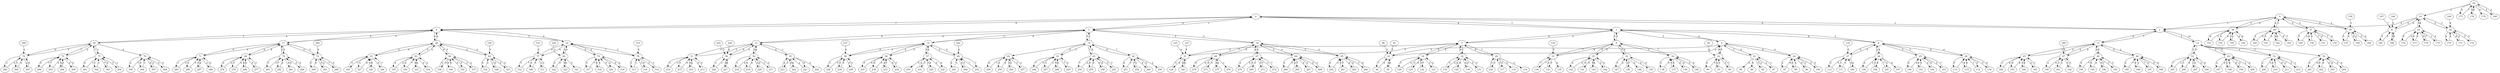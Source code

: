 strict digraph "" {
	0 -> 1	[label=4];
	0 -> 2	[label=5];
	0 -> 3	[label=6];
	0 -> 4	[label=7];
	1 -> 0	[label=7];
	1 -> 5	[label=5];
	1 -> 6	[label=6];
	1 -> 7	[label=6];
	1 -> 8	[label=5];
	2 -> 0	[label=3];
	2 -> 11	[label=4];
	2 -> 12	[label=5];
	3 -> 0	[label=1];
	3 -> 13	[label=8];
	3 -> 14	[label=3];
	3 -> 15	[label=5];
	3 -> 16	[label=5];
	4 -> 0	[label=8];
	4 -> 17	[label=5];
	4 -> 18	[label=4];
	4 -> 19	[label=4];
	4 -> 20	[label=4];
	5 -> 1	[label=6];
	5 -> 21	[label=4];
	5 -> 22	[label=5];
	5 -> 23	[label=5];
	5 -> 24	[label=6];
	6 -> 1	[label=5];
	6 -> 25	[label=5];
	6 -> 26	[label=4];
	6 -> 27	[label=9];
	6 -> 28	[label=6];
	7 -> 1	[label=2];
	7 -> 29	[label=7];
	7 -> 30	[label=4];
	7 -> 31	[label=9];
	7 -> 32	[label=3];
	8 -> 1	[label=3];
	8 -> 33	[label=7];
	8 -> 34	[label=3];
	8 -> 35	[label=4];
	8 -> 36	[label=4];
	9 -> 2	[label=5];
	9 -> 37	[label=4];
	9 -> 38	[label=5];
	9 -> 39	[label=6];
	9 -> 40	[label=4];
	10 -> 2	[label=6];
	10 -> 41	[label=6];
	10 -> 42	[label=3];
	10 -> 43	[label=6];
	11 -> 2	[label=7];
	11 -> 45	[label=6];
	11 -> 46	[label=2];
	11 -> 47	[label=6];
	11 -> 48	[label=6];
	12 -> 2	[label=10];
	12 -> 49	[label=5];
	12 -> 50	[label=5];
	12 -> 51	[label=5];
	12 -> 52	[label=5];
	13 -> 3	[label=4];
	13 -> 53	[label=3];
	13 -> 54	[label=4];
	13 -> 55	[label=6];
	13 -> 56	[label=8];
	14 -> 3	[label=4];
	14 -> 57	[label=5];
	14 -> 58	[label=3];
	14 -> 59	[label=4];
	14 -> 60	[label=9];
	15 -> 3	[label=3];
	15 -> 61	[label=3];
	15 -> 62	[label=7];
	15 -> 63	[label=7];
	15 -> 64	[label=7];
	16 -> 3	[label=5];
	16 -> 65	[label=5];
	16 -> 66	[label=6];
	16 -> 67	[label=5];
	16 -> 68	[label=7];
	17 -> 4	[label=5];
	17 -> 69	[label=4];
	17 -> 70	[label=5];
	17 -> 71	[label=6];
	17 -> 72	[label=4];
	18 -> 4	[label=7];
	18 -> 73	[label=7];
	18 -> 74	[label=4];
	18 -> 75	[label=3];
	18 -> 76	[label=4];
	19 -> 4	[label=5];
	19 -> 77	[label=6];
	19 -> 78	[label=7];
	19 -> 79	[label=4];
	19 -> 80	[label=4];
	20 -> 4	[label=4];
	20 -> 81	[label=4];
	20 -> 82	[label=6];
	20 -> 83	[label=5];
	20 -> 84	[label=8];
	21 -> 5	[label=5];
	21 -> 85	[label=5];
	21 -> 86	[label=4];
	21 -> 87	[label=2];
	21 -> 88	[label=8];
	22 -> 5	[label=6];
	22 -> 89	[label=3];
	22 -> 90	[label=6];
	22 -> 91	[label=4];
	23 -> 5	[label=4];
	23 -> 94	[label=7];
	23 -> 95	[label=4];
	24 -> 5	[label=6];
	24 -> 97	[label=4];
	24 -> 98	[label=8];
	24 -> 99	[label=6];
	24 -> 100	[label=6];
	25 -> 6	[label=5];
	25 -> 101	[label=4];
	25 -> 102	[label=4];
	25 -> 103	[label=4];
	25 -> 104	[label=6];
	26 -> 6	[label=2];
	26 -> 105	[label=3];
	26 -> 106	[label=4];
	26 -> 107	[label=6];
	26 -> 108	[label=6];
	27 -> 6	[label=5];
	27 -> 109	[label=4];
	27 -> 111	[label=1];
	27 -> 112	[label=5];
	28 -> 6	[label=8];
	28 -> 113	[label=5];
	28 -> 114	[label=5];
	28 -> 115	[label=4];
	28 -> 116	[label=5];
	29 -> 7	[label=8];
	29 -> 117	[label=5];
	29 -> 118	[label=4];
	29 -> 119	[label=4];
	29 -> 120	[label=3];
	30 -> 7	[label=8];
	30 -> 121	[label=3];
	30 -> 122	[label=7];
	30 -> 123	[label=6];
	30 -> 124	[label=5];
	31 -> 7	[label=5];
	31 -> 126	[label=6];
	31 -> 128	[label=4];
	32 -> 7	[label=6];
	32 -> 129	[label=8];
	32 -> 130	[label=4];
	32 -> 131	[label=4];
	32 -> 132	[label=4];
	33 -> 8	[label=9];
	33 -> 133	[label=5];
	33 -> 135	[label=6];
	33 -> 136	[label=7];
	34 -> 8	[label=7];
	34 -> 137	[label=5];
	34 -> 138	[label=5];
	34 -> 139	[label=6];
	34 -> 140	[label=6];
	35 -> 8	[label=4];
	35 -> 141	[label=5];
	35 -> 142	[label=4];
	35 -> 143	[label=5];
	35 -> 144	[label=4];
	36 -> 8	[label=6];
	36 -> 145	[label=4];
	36 -> 146	[label=7];
	36 -> 147	[label=5];
	36 -> 148	[label=6];
	37 -> 9	[label=6];
	37 -> 149	[label=5];
	37 -> 150	[label=4];
	37 -> 151	[label=7];
	37 -> 152	[label=7];
	38 -> 9	[label=6];
	38 -> 153	[label=8];
	38 -> 154	[label=4];
	38 -> 155	[label=5];
	38 -> 156	[label=4];
	39 -> 9	[label=6];
	39 -> 157	[label=5];
	39 -> 158	[label=5];
	39 -> 160	[label=5];
	40 -> 9	[label=3];
	40 -> 161	[label=5];
	40 -> 162	[label=6];
	40 -> 163	[label=4];
	40 -> 164	[label=4];
	41 -> 10	[label=6];
	41 -> 165	[label=5];
	41 -> 168	[label=5];
	42 -> 10	[label=4];
	42 -> 170	[label=4];
	42 -> 171	[label=4];
	42 -> 172	[label=5];
	43 -> 10	[label=5];
	43 -> 173	[label=8];
	43 -> 174	[label=5];
	43 -> 175	[label=1];
	43 -> 176	[label=9];
	44 -> 10	[label=2];
	44 -> 177	[label=5];
	44 -> 178	[label=6];
	44 -> 179	[label=8];
	44 -> 180	[label=4];
	45 -> 11	[label=4];
	45 -> 181	[label=4];
	45 -> 182	[label=3];
	45 -> 183	[label=8];
	45 -> 184	[label=5];
	46 -> 11	[label=4];
	46 -> 185	[label=2];
	46 -> 186	[label=6];
	46 -> 187	[label=7];
	46 -> 188	[label=8];
	47 -> 11	[label=6];
	47 -> 190	[label=2];
	47 -> 191	[label=3];
	47 -> 192	[label=5];
	48 -> 11	[label=8];
	48 -> 193	[label=5];
	48 -> 194	[label=4];
	48 -> 195	[label=6];
	48 -> 196	[label=6];
	49 -> 12	[label=4];
	49 -> 197	[label=2];
	49 -> 198	[label=5];
	49 -> 199	[label=6];
	49 -> 200	[label=2];
	50 -> 201	[label=6];
	50 -> 202	[label=9];
	50 -> 203	[label=6];
	50 -> 204	[label=6];
	51 -> 12	[label=5];
	51 -> 205	[label=7];
	51 -> 206	[label=3];
	51 -> 207	[label=3];
	51 -> 208	[label=4];
	52 -> 12	[label=4];
	52 -> 209	[label=2];
	52 -> 210	[label=4];
	52 -> 211	[label=4];
	52 -> 212	[label=5];
	53 -> 13	[label=3];
	53 -> 213	[label=6];
	53 -> 214	[label=5];
	53 -> 215	[label=5];
	53 -> 216	[label=4];
	54 -> 13	[label=6];
	54 -> 217	[label=3];
	54 -> 218	[label=3];
	54 -> 219	[label=4];
	54 -> 220	[label=4];
	55 -> 13	[label=3];
	55 -> 221	[label=9];
	55 -> 222	[label=6];
	55 -> 223	[label=3];
	55 -> 224	[label=6];
	56 -> 13	[label=6];
	56 -> 226	[label=3];
	56 -> 227	[label=6];
	57 -> 14	[label=6];
	57 -> 229	[label=4];
	57 -> 230	[label=5];
	57 -> 231	[label=3];
	57 -> 232	[label=6];
	58 -> 14	[label=4];
	58 -> 233	[label=4];
	58 -> 234	[label=6];
	58 -> 235	[label=5];
	58 -> 236	[label=8];
	59 -> 14	[label=6];
	59 -> 238	[label=3];
	59 -> 239	[label=5];
	59 -> 240	[label=5];
	60 -> 14	[label=6];
	60 -> 241	[label=6];
	60 -> 243	[label=7];
	60 -> 244	[label=4];
	61 -> 15	[label=6];
	61 -> 245	[label=7];
	61 -> 246	[label=7];
	61 -> 247	[label=3];
	61 -> 248	[label=5];
	62 -> 15	[label=6];
	62 -> 249	[label=4];
	62 -> 250	[label=2];
	62 -> 251	[label=8];
	62 -> 252	[label=7];
	63 -> 15	[label=5];
	63 -> 253	[label=4];
	63 -> 254	[label=7];
	63 -> 255	[label=4];
	63 -> 256	[label=6];
	64 -> 257	[label=5];
	64 -> 258	[label=6];
	64 -> 259	[label=4];
	64 -> 260	[label=5];
	65 -> 16	[label=4];
	65 -> 261	[label=7];
	65 -> 262	[label=4];
	65 -> 263	[label=6];
	65 -> 264	[label=5];
	66 -> 16	[label=4];
	66 -> 265	[label=7];
	66 -> 266	[label=4];
	66 -> 267	[label=4];
	66 -> 268	[label=6];
	67 -> 16	[label=6];
	67 -> 269	[label=3];
	67 -> 270	[label=4];
	67 -> 271	[label=4];
	67 -> 272	[label=3];
	68 -> 16	[label=8];
	68 -> 273	[label=5];
	68 -> 274	[label=9];
	68 -> 275	[label=6];
	68 -> 276	[label=3];
	69 -> 17	[label=8];
	69 -> 277	[label=4];
	69 -> 278	[label=6];
	69 -> 279	[label=5];
	69 -> 280	[label=4];
	70 -> 17	[label=5];
	70 -> 281	[label=5];
	70 -> 282	[label=7];
	70 -> 283	[label=4];
	70 -> 284	[label=4];
	71 -> 17	[label=4];
	71 -> 285	[label=3];
	71 -> 286	[label=4];
	71 -> 287	[label=5];
	71 -> 288	[label=2];
	72 -> 17	[label=5];
	72 -> 289	[label=7];
	72 -> 290	[label=5];
	72 -> 291	[label=3];
	73 -> 18	[label=2];
	73 -> 293	[label=7];
	73 -> 294	[label=2];
	73 -> 295	[label=6];
	73 -> 296	[label=8];
	74 -> 18	[label=5];
	74 -> 297	[label=2];
	74 -> 298	[label=3];
	74 -> 300	[label=3];
	75 -> 18	[label=7];
	75 -> 301	[label=6];
	75 -> 302	[label=1];
	75 -> 303	[label=7];
	75 -> 304	[label=5];
	76 -> 305	[label=2];
	76 -> 306	[label=5];
	76 -> 307	[label=6];
	76 -> 308	[label=4];
	77 -> 19	[label=8];
	77 -> 309	[label=4];
	77 -> 311	[label=3];
	77 -> 312	[label=5];
	78 -> 19	[label=3];
	78 -> 313	[label=5];
	78 -> 314	[label=5];
	78 -> 316	[label=4];
	79 -> 19	[label=2];
	79 -> 317	[label=5];
	79 -> 318	[label=6];
	79 -> 319	[label=4];
	79 -> 320	[label=4];
	80 -> 19	[label=4];
	80 -> 321	[label=5];
	80 -> 322	[label=2];
	80 -> 323	[label=4];
	81 -> 20	[label=4];
	81 -> 325	[label=7];
	81 -> 326	[label=6];
	81 -> 327	[label=3];
	81 -> 328	[label=6];
	82 -> 20	[label=4];
	82 -> 329	[label=1];
	82 -> 331	[label=4];
	82 -> 332	[label=4];
	83 -> 20	[label=4];
	83 -> 333	[label=6];
	83 -> 334	[label=4];
	83 -> 335	[label=4];
	83 -> 336	[label=4];
	84 -> 20	[label=5];
	84 -> 337	[label=3];
	84 -> 338	[label=6];
	84 -> 339	[label=5];
	84 -> 340	[label=4];
	85 -> 21	[label=3];
	87 -> 21	[label=3];
	89 -> 22	[label=7];
	90 -> 22	[label=5];
	91 -> 22	[label=3];
	92 -> 22	[label=8];
	93 -> 23	[label=5];
	94 -> 23	[label=6];
	95 -> 23	[label=6];
	96 -> 23	[label=5];
	97 -> 24	[label=9];
	98 -> 24	[label=4];
	99 -> 24	[label=5];
	100 -> 24	[label=5];
	101 -> 25	[label=5];
	102 -> 25	[label=6];
	103 -> 25	[label=7];
	104 -> 25	[label=4];
	105 -> 26	[label=7];
	106 -> 26	[label=3];
	108 -> 26	[label=5];
	109 -> 27	[label=4];
	110 -> 27	[label=5];
	111 -> 27	[label=3];
	112 -> 27	[label=5];
	113 -> 28	[label=7];
	114 -> 28	[label=7];
	115 -> 28	[label=6];
	116 -> 28	[label=6];
	117 -> 29	[label=5];
	120 -> 29	[label=3];
	121 -> 30	[label=2];
	122 -> 30	[label=3];
	123 -> 30	[label=3];
	124 -> 30	[label=4];
	125 -> 31	[label=6];
	126 -> 31	[label=6];
	127 -> 31	[label=5];
	128 -> 31	[label=5];
	129 -> 32	[label=4];
	130 -> 32	[label=4];
	131 -> 32	[label=5];
	132 -> 32	[label=5];
	133 -> 33	[label=4];
	134 -> 33	[label=5];
	136 -> 33	[label=7];
	137 -> 34	[label=5];
	138 -> 34	[label=5];
	139 -> 34	[label=4];
	140 -> 34	[label=4];
	141 -> 35	[label=6];
	142 -> 35	[label=4];
	143 -> 35	[label=4];
	144 -> 35	[label=6];
	145 -> 36	[label=8];
	146 -> 36	[label=3];
	147 -> 36	[label=4];
	149 -> 37	[label=5];
	150 -> 37	[label=5];
	151 -> 37	[label=8];
	152 -> 37	[label=4];
	153 -> 38	[label=5];
	154 -> 38	[label=6];
	155 -> 38	[label=1];
	156 -> 38	[label=6];
	157 -> 39	[label=6];
	158 -> 39	[label=2];
	159 -> 39	[label=3];
	160 -> 39	[label=6];
	161 -> 40	[label=5];
	162 -> 40	[label=4];
	163 -> 40	[label=7];
	164 -> 40	[label=6];
	165 -> 41	[label=5];
	166 -> 41	[label=3];
	167 -> 41	[label=7];
	168 -> 41	[label=5];
	169 -> 42	[label=4];
	170 -> 42	[label=4];
	171 -> 42	[label=2];
	172 -> 42	[label=5];
	173 -> 43	[label=6];
	174 -> 43	[label=7];
	175 -> 43	[label=4];
	176 -> 43	[label=4];
	177 -> 44	[label=7];
	178 -> 44	[label=5];
	180 -> 44	[label=2];
	181 -> 45	[label=3];
	182 -> 45	[label=6];
	183 -> 45	[label=8];
	184 -> 45	[label=4];
	185 -> 46	[label=7];
	186 -> 46	[label=3];
	187 -> 46	[label=6];
	188 -> 46	[label=8];
	189 -> 47	[label=5];
	190 -> 47	[label=6];
	191 -> 47	[label=3];
	192 -> 47	[label=3];
	193 -> 48	[label=5];
	194 -> 48	[label=7];
	195 -> 48	[label=4];
	196 -> 48	[label=7];
	197 -> 49	[label=4];
	198 -> 49	[label=6];
	199 -> 49	[label=5];
	200 -> 49	[label=6];
	201 -> 50	[label=8];
	202 -> 50	[label=6];
	203 -> 50	[label=4];
	204 -> 50	[label=8];
	205 -> 51	[label=3];
	206 -> 51	[label=8];
	207 -> 51	[label=3];
	208 -> 51	[label=6];
	209 -> 52	[label=5];
	210 -> 52	[label=7];
	211 -> 52	[label=3];
	212 -> 52	[label=1];
	213 -> 53	[label=5];
	214 -> 53	[label=3];
	215 -> 53	[label=4];
	216 -> 53	[label=2];
	217 -> 54	[label=4];
	218 -> 54	[label=4];
	219 -> 54	[label=4];
	220 -> 54	[label=4];
	221 -> 55	[label=2];
	222 -> 55	[label=8];
	223 -> 55	[label=6];
	225 -> 56	[label=5];
	226 -> 56	[label=3];
	227 -> 56	[label=6];
	228 -> 56	[label=8];
	229 -> 57	[label=5];
	231 -> 57	[label=2];
	232 -> 57	[label=6];
	233 -> 58	[label=7];
	234 -> 58	[label=5];
	235 -> 58	[label=6];
	236 -> 58	[label=5];
	237 -> 59	[label=5];
	238 -> 59	[label=5];
	239 -> 59	[label=5];
	240 -> 59	[label=3];
	241 -> 60	[label=5];
	242 -> 60	[label=6];
	243 -> 60	[label=7];
	244 -> 60	[label=5];
	245 -> 61	[label=5];
	246 -> 61	[label=5];
	247 -> 61	[label=3];
	248 -> 61	[label=8];
	249 -> 62	[label=6];
	251 -> 62	[label=3];
	252 -> 62	[label=3];
	253 -> 63	[label=7];
	254 -> 63	[label=2];
	255 -> 63	[label=5];
	256 -> 63	[label=6];
	257 -> 64	[label=3];
	258 -> 64	[label=7];
	259 -> 64	[label=4];
	260 -> 64	[label=3];
	261 -> 65	[label=5];
	262 -> 65	[label=3];
	263 -> 65	[label=6];
	264 -> 65	[label=6];
	265 -> 66	[label=4];
	266 -> 66	[label=5];
	267 -> 66	[label=4];
	268 -> 66	[label=5];
	269 -> 67	[label=5];
	270 -> 67	[label=5];
	271 -> 67	[label=7];
	272 -> 67	[label=7];
	273 -> 68	[label=8];
	274 -> 68	[label=4];
	275 -> 68	[label=4];
	277 -> 69	[label=5];
	278 -> 69	[label=4];
	279 -> 69	[label=4];
	280 -> 69	[label=6];
	281 -> 70	[label=3];
	282 -> 70	[label=6];
	283 -> 70	[label=4];
	284 -> 70	[label=6];
	285 -> 71	[label=5];
	286 -> 71	[label=5];
	287 -> 71	[label=4];
	288 -> 71	[label=6];
	289 -> 72	[label=6];
	290 -> 72	[label=6];
	291 -> 72	[label=4];
	292 -> 72	[label=6];
	293 -> 73	[label=5];
	294 -> 73	[label=5];
	295 -> 73	[label=6];
	296 -> 73	[label=7];
	297 -> 74	[label=6];
	298 -> 74	[label=4];
	299 -> 74	[label=3];
	300 -> 74	[label=6];
	301 -> 75	[label=7];
	302 -> 75	[label=3];
	303 -> 75	[label=4];
	304 -> 75	[label=3];
	305 -> 76	[label=5];
	306 -> 76	[label=3];
	307 -> 76	[label=3];
	308 -> 76	[label=4];
	309 -> 77	[label=5];
	310 -> 77	[label=5];
	311 -> 77	[label=3];
	312 -> 77	[label=7];
	313 -> 78	[label=3];
	314 -> 78	[label=5];
	315 -> 78	[label=4];
	316 -> 78	[label=3];
	317 -> 79	[label=7];
	318 -> 79	[label=5];
	319 -> 79	[label=6];
	320 -> 79	[label=5];
	322 -> 80	[label=5];
	323 -> 80	[label=3];
	324 -> 80	[label=3];
	325 -> 81	[label=5];
	326 -> 81	[label=3];
	327 -> 81	[label=6];
	328 -> 81	[label=7];
	329 -> 82	[label=6];
	330 -> 82	[label=5];
	331 -> 82	[label=4];
	332 -> 82	[label=4];
	333 -> 83	[label=4];
	334 -> 83	[label=4];
	335 -> 83	[label=2];
	336 -> 83	[label=7];
	337 -> 84	[label=2];
	338 -> 84	[label=6];
	339 -> 84	[label=6];
	340 -> 84	[label=6];
}
